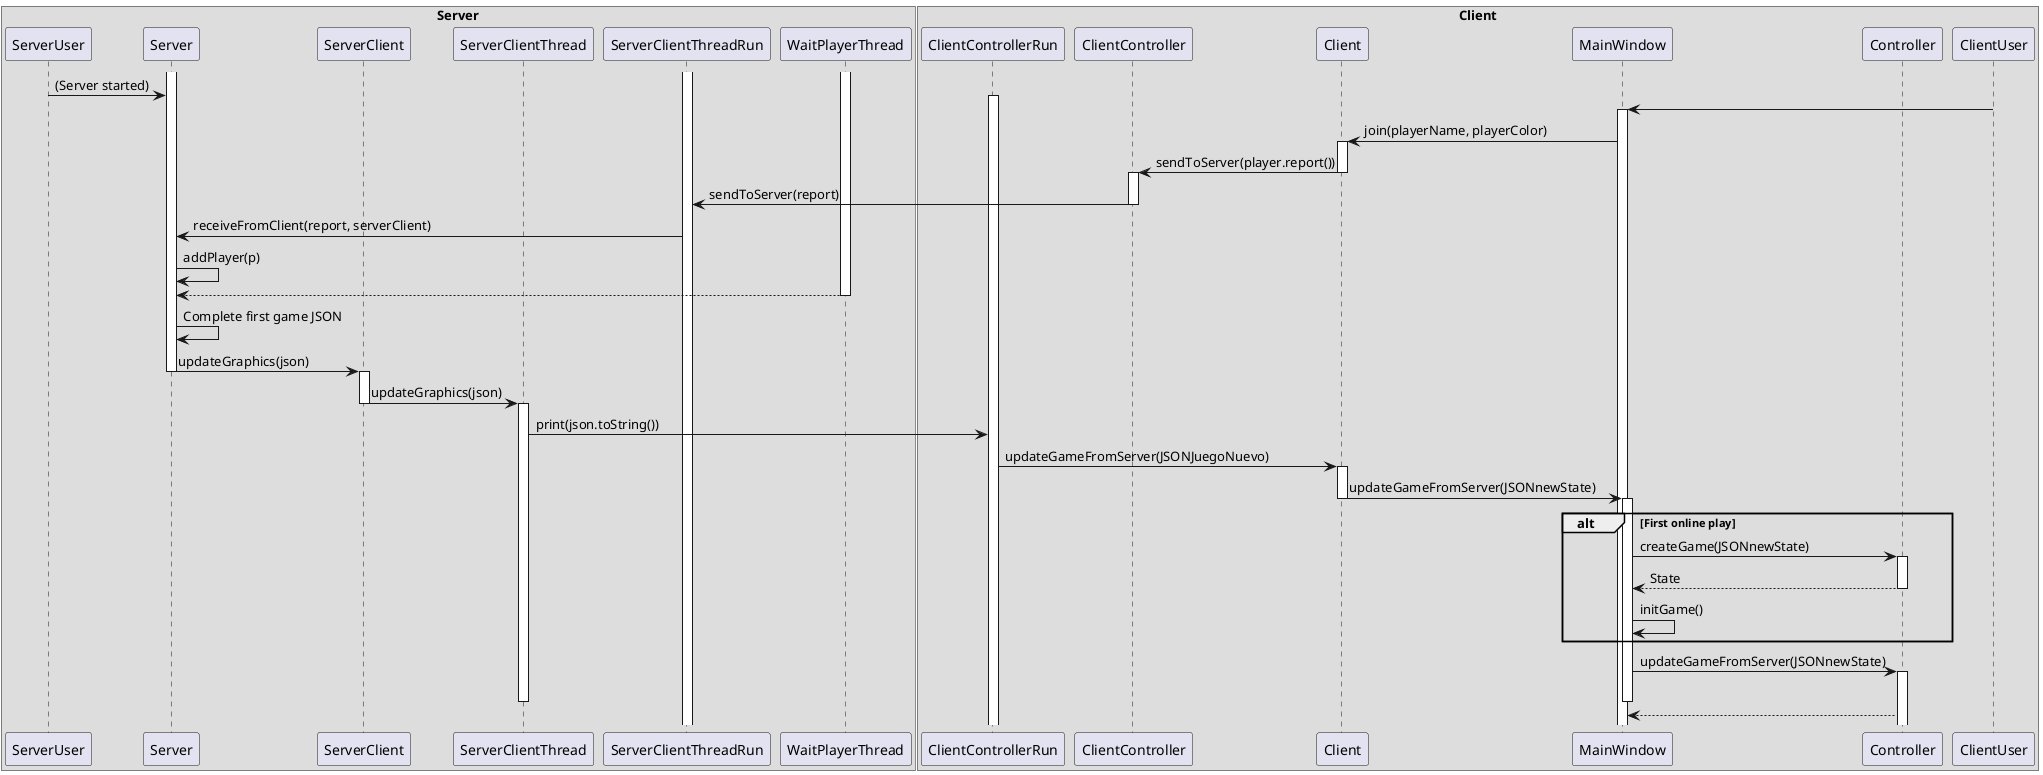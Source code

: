 @startuml
box Server
activate Server
activate ServerClientThreadRun
activate WaitPlayerThread
participant ServerUser
participant Server
participant ServerClient
participant ServerClientThread
participant ServerClientThreadRun
participant WaitPlayerThread
ServerUser -> Server : (Server started)
end box

box Client
activate ClientControllerRun
participant ClientControllerRun
participant ClientController
participant Client
participant MainWindow
participant Controller
participant ClientUser
ClientUser -> MainWindow
activate MainWindow
MainWindow -> Client : join(playerName, playerColor)
activate Client
Client -> ClientController : sendToServer(player.report())
deactivate Client
activate ClientController
ClientController -> ServerClientThreadRun : sendToServer(report)
deactivate ClientController
ServerClientThreadRun -> Server : receiveFromClient(report, serverClient)
Server -> Server : addPlayer(p)
WaitPlayerThread --> Server
deactivate WaitPlayerThread
Server -> Server : Complete first game JSON
Server -> ServerClient : updateGraphics(json)
deactivate Server
activate ServerClient
ServerClient -> ServerClientThread : updateGraphics(json)
deactivate ServerClient
activate ServerClientThread
ServerClientThread -> ClientControllerRun : print(json.toString())
ClientControllerRun -> Client : updateGameFromServer(JSONJuegoNuevo)
activate Client
Client -> MainWindow : updateGameFromServer(JSONnewState)
deactivate Client
activate MainWindow

alt First online play
MainWindow -> Controller : createGame(JSONnewState)
activate Controller
Controller --> MainWindow : State
deactivate Controller
MainWindow -> MainWindow : initGame()

end

MainWindow -> Controller : updateGameFromServer(JSONnewState)
activate Controller

deactivate MainWindow
deactivate ServerClientThread
deactivate ServerClient
end box

return
@enduml